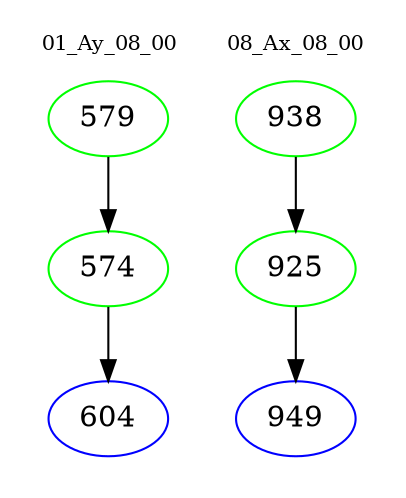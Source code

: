 digraph{
subgraph cluster_0 {
color = white
label = "01_Ay_08_00";
fontsize=10;
T0_579 [label="579", color="green"]
T0_579 -> T0_574 [color="black"]
T0_574 [label="574", color="green"]
T0_574 -> T0_604 [color="black"]
T0_604 [label="604", color="blue"]
}
subgraph cluster_1 {
color = white
label = "08_Ax_08_00";
fontsize=10;
T1_938 [label="938", color="green"]
T1_938 -> T1_925 [color="black"]
T1_925 [label="925", color="green"]
T1_925 -> T1_949 [color="black"]
T1_949 [label="949", color="blue"]
}
}
